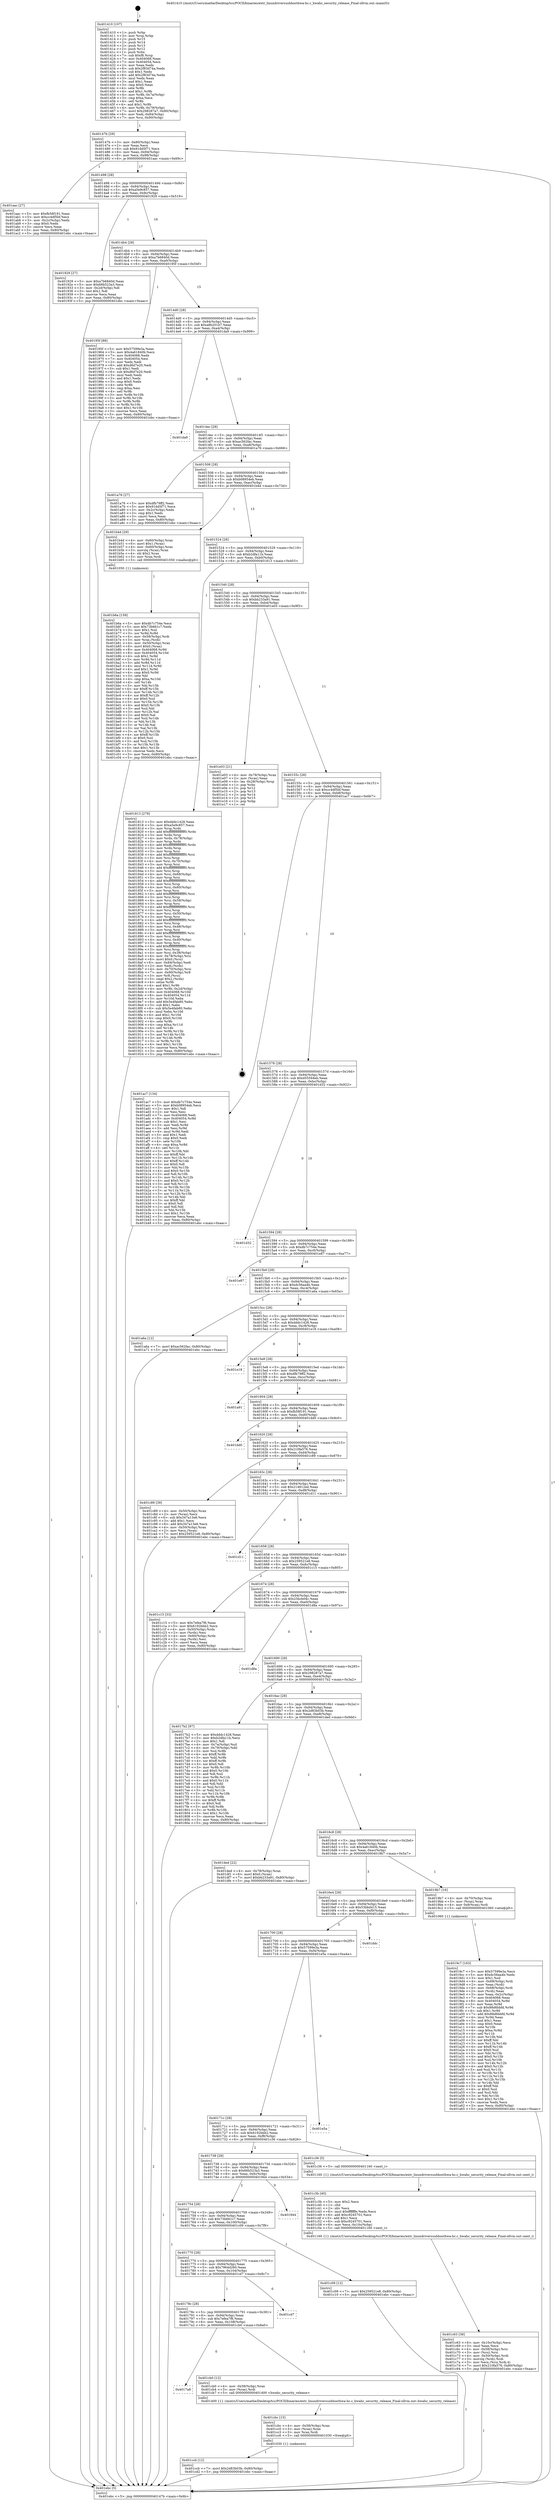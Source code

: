 digraph "0x401410" {
  label = "0x401410 (/mnt/c/Users/mathe/Desktop/tcc/POCII/binaries/extr_linuxdriversusbhosthwa-hc.c_hwahc_security_release_Final-ollvm.out::main(0))"
  labelloc = "t"
  node[shape=record]

  Entry [label="",width=0.3,height=0.3,shape=circle,fillcolor=black,style=filled]
  "0x40147b" [label="{
     0x40147b [29]\l
     | [instrs]\l
     &nbsp;&nbsp;0x40147b \<+3\>: mov -0x80(%rbp),%eax\l
     &nbsp;&nbsp;0x40147e \<+2\>: mov %eax,%ecx\l
     &nbsp;&nbsp;0x401480 \<+6\>: sub $0x91dd5f71,%ecx\l
     &nbsp;&nbsp;0x401486 \<+6\>: mov %eax,-0x94(%rbp)\l
     &nbsp;&nbsp;0x40148c \<+6\>: mov %ecx,-0x98(%rbp)\l
     &nbsp;&nbsp;0x401492 \<+6\>: je 0000000000401aac \<main+0x69c\>\l
  }"]
  "0x401aac" [label="{
     0x401aac [27]\l
     | [instrs]\l
     &nbsp;&nbsp;0x401aac \<+5\>: mov $0xfb58f191,%eax\l
     &nbsp;&nbsp;0x401ab1 \<+5\>: mov $0xcc4df5bf,%ecx\l
     &nbsp;&nbsp;0x401ab6 \<+3\>: mov -0x2c(%rbp),%edx\l
     &nbsp;&nbsp;0x401ab9 \<+3\>: cmp $0x0,%edx\l
     &nbsp;&nbsp;0x401abc \<+3\>: cmove %ecx,%eax\l
     &nbsp;&nbsp;0x401abf \<+3\>: mov %eax,-0x80(%rbp)\l
     &nbsp;&nbsp;0x401ac2 \<+5\>: jmp 0000000000401ebc \<main+0xaac\>\l
  }"]
  "0x401498" [label="{
     0x401498 [28]\l
     | [instrs]\l
     &nbsp;&nbsp;0x401498 \<+5\>: jmp 000000000040149d \<main+0x8d\>\l
     &nbsp;&nbsp;0x40149d \<+6\>: mov -0x94(%rbp),%eax\l
     &nbsp;&nbsp;0x4014a3 \<+5\>: sub $0xa5e9c857,%eax\l
     &nbsp;&nbsp;0x4014a8 \<+6\>: mov %eax,-0x9c(%rbp)\l
     &nbsp;&nbsp;0x4014ae \<+6\>: je 0000000000401929 \<main+0x519\>\l
  }"]
  Exit [label="",width=0.3,height=0.3,shape=circle,fillcolor=black,style=filled,peripheries=2]
  "0x401929" [label="{
     0x401929 [27]\l
     | [instrs]\l
     &nbsp;&nbsp;0x401929 \<+5\>: mov $0xa7b6840d,%eax\l
     &nbsp;&nbsp;0x40192e \<+5\>: mov $0x66b523a3,%ecx\l
     &nbsp;&nbsp;0x401933 \<+3\>: mov -0x2d(%rbp),%dl\l
     &nbsp;&nbsp;0x401936 \<+3\>: test $0x1,%dl\l
     &nbsp;&nbsp;0x401939 \<+3\>: cmovne %ecx,%eax\l
     &nbsp;&nbsp;0x40193c \<+3\>: mov %eax,-0x80(%rbp)\l
     &nbsp;&nbsp;0x40193f \<+5\>: jmp 0000000000401ebc \<main+0xaac\>\l
  }"]
  "0x4014b4" [label="{
     0x4014b4 [28]\l
     | [instrs]\l
     &nbsp;&nbsp;0x4014b4 \<+5\>: jmp 00000000004014b9 \<main+0xa9\>\l
     &nbsp;&nbsp;0x4014b9 \<+6\>: mov -0x94(%rbp),%eax\l
     &nbsp;&nbsp;0x4014bf \<+5\>: sub $0xa7b6840d,%eax\l
     &nbsp;&nbsp;0x4014c4 \<+6\>: mov %eax,-0xa0(%rbp)\l
     &nbsp;&nbsp;0x4014ca \<+6\>: je 000000000040195f \<main+0x54f\>\l
  }"]
  "0x401ccb" [label="{
     0x401ccb [12]\l
     | [instrs]\l
     &nbsp;&nbsp;0x401ccb \<+7\>: movl $0x2d83b03b,-0x80(%rbp)\l
     &nbsp;&nbsp;0x401cd2 \<+5\>: jmp 0000000000401ebc \<main+0xaac\>\l
  }"]
  "0x40195f" [label="{
     0x40195f [88]\l
     | [instrs]\l
     &nbsp;&nbsp;0x40195f \<+5\>: mov $0x57599e3a,%eax\l
     &nbsp;&nbsp;0x401964 \<+5\>: mov $0x4a61840b,%ecx\l
     &nbsp;&nbsp;0x401969 \<+7\>: mov 0x404068,%edx\l
     &nbsp;&nbsp;0x401970 \<+7\>: mov 0x404054,%esi\l
     &nbsp;&nbsp;0x401977 \<+2\>: mov %edx,%edi\l
     &nbsp;&nbsp;0x401979 \<+6\>: add $0xd6d7e20,%edi\l
     &nbsp;&nbsp;0x40197f \<+3\>: sub $0x1,%edi\l
     &nbsp;&nbsp;0x401982 \<+6\>: sub $0xd6d7e20,%edi\l
     &nbsp;&nbsp;0x401988 \<+3\>: imul %edi,%edx\l
     &nbsp;&nbsp;0x40198b \<+3\>: and $0x1,%edx\l
     &nbsp;&nbsp;0x40198e \<+3\>: cmp $0x0,%edx\l
     &nbsp;&nbsp;0x401991 \<+4\>: sete %r8b\l
     &nbsp;&nbsp;0x401995 \<+3\>: cmp $0xa,%esi\l
     &nbsp;&nbsp;0x401998 \<+4\>: setl %r9b\l
     &nbsp;&nbsp;0x40199c \<+3\>: mov %r8b,%r10b\l
     &nbsp;&nbsp;0x40199f \<+3\>: and %r9b,%r10b\l
     &nbsp;&nbsp;0x4019a2 \<+3\>: xor %r9b,%r8b\l
     &nbsp;&nbsp;0x4019a5 \<+3\>: or %r8b,%r10b\l
     &nbsp;&nbsp;0x4019a8 \<+4\>: test $0x1,%r10b\l
     &nbsp;&nbsp;0x4019ac \<+3\>: cmovne %ecx,%eax\l
     &nbsp;&nbsp;0x4019af \<+3\>: mov %eax,-0x80(%rbp)\l
     &nbsp;&nbsp;0x4019b2 \<+5\>: jmp 0000000000401ebc \<main+0xaac\>\l
  }"]
  "0x4014d0" [label="{
     0x4014d0 [28]\l
     | [instrs]\l
     &nbsp;&nbsp;0x4014d0 \<+5\>: jmp 00000000004014d5 \<main+0xc5\>\l
     &nbsp;&nbsp;0x4014d5 \<+6\>: mov -0x94(%rbp),%eax\l
     &nbsp;&nbsp;0x4014db \<+5\>: sub $0xa8b201b7,%eax\l
     &nbsp;&nbsp;0x4014e0 \<+6\>: mov %eax,-0xa4(%rbp)\l
     &nbsp;&nbsp;0x4014e6 \<+6\>: je 0000000000401da9 \<main+0x999\>\l
  }"]
  "0x401cbc" [label="{
     0x401cbc [15]\l
     | [instrs]\l
     &nbsp;&nbsp;0x401cbc \<+4\>: mov -0x58(%rbp),%rax\l
     &nbsp;&nbsp;0x401cc0 \<+3\>: mov (%rax),%rax\l
     &nbsp;&nbsp;0x401cc3 \<+3\>: mov %rax,%rdi\l
     &nbsp;&nbsp;0x401cc6 \<+5\>: call 0000000000401030 \<free@plt\>\l
     | [calls]\l
     &nbsp;&nbsp;0x401030 \{1\} (unknown)\l
  }"]
  "0x401da9" [label="{
     0x401da9\l
  }", style=dashed]
  "0x4014ec" [label="{
     0x4014ec [28]\l
     | [instrs]\l
     &nbsp;&nbsp;0x4014ec \<+5\>: jmp 00000000004014f1 \<main+0xe1\>\l
     &nbsp;&nbsp;0x4014f1 \<+6\>: mov -0x94(%rbp),%eax\l
     &nbsp;&nbsp;0x4014f7 \<+5\>: sub $0xac562fac,%eax\l
     &nbsp;&nbsp;0x4014fc \<+6\>: mov %eax,-0xa8(%rbp)\l
     &nbsp;&nbsp;0x401502 \<+6\>: je 0000000000401a76 \<main+0x666\>\l
  }"]
  "0x4017a8" [label="{
     0x4017a8\l
  }", style=dashed]
  "0x401a76" [label="{
     0x401a76 [27]\l
     | [instrs]\l
     &nbsp;&nbsp;0x401a76 \<+5\>: mov $0xdfb79ff2,%eax\l
     &nbsp;&nbsp;0x401a7b \<+5\>: mov $0x91dd5f71,%ecx\l
     &nbsp;&nbsp;0x401a80 \<+3\>: mov -0x2c(%rbp),%edx\l
     &nbsp;&nbsp;0x401a83 \<+3\>: cmp $0x1,%edx\l
     &nbsp;&nbsp;0x401a86 \<+3\>: cmovl %ecx,%eax\l
     &nbsp;&nbsp;0x401a89 \<+3\>: mov %eax,-0x80(%rbp)\l
     &nbsp;&nbsp;0x401a8c \<+5\>: jmp 0000000000401ebc \<main+0xaac\>\l
  }"]
  "0x401508" [label="{
     0x401508 [28]\l
     | [instrs]\l
     &nbsp;&nbsp;0x401508 \<+5\>: jmp 000000000040150d \<main+0xfd\>\l
     &nbsp;&nbsp;0x40150d \<+6\>: mov -0x94(%rbp),%eax\l
     &nbsp;&nbsp;0x401513 \<+5\>: sub $0xb08954eb,%eax\l
     &nbsp;&nbsp;0x401518 \<+6\>: mov %eax,-0xac(%rbp)\l
     &nbsp;&nbsp;0x40151e \<+6\>: je 0000000000401b4d \<main+0x73d\>\l
  }"]
  "0x401cb0" [label="{
     0x401cb0 [12]\l
     | [instrs]\l
     &nbsp;&nbsp;0x401cb0 \<+4\>: mov -0x58(%rbp),%rax\l
     &nbsp;&nbsp;0x401cb4 \<+3\>: mov (%rax),%rdi\l
     &nbsp;&nbsp;0x401cb7 \<+5\>: call 0000000000401400 \<hwahc_security_release\>\l
     | [calls]\l
     &nbsp;&nbsp;0x401400 \{1\} (/mnt/c/Users/mathe/Desktop/tcc/POCII/binaries/extr_linuxdriversusbhosthwa-hc.c_hwahc_security_release_Final-ollvm.out::hwahc_security_release)\l
  }"]
  "0x401b4d" [label="{
     0x401b4d [29]\l
     | [instrs]\l
     &nbsp;&nbsp;0x401b4d \<+4\>: mov -0x60(%rbp),%rax\l
     &nbsp;&nbsp;0x401b51 \<+6\>: movl $0x1,(%rax)\l
     &nbsp;&nbsp;0x401b57 \<+4\>: mov -0x60(%rbp),%rax\l
     &nbsp;&nbsp;0x401b5b \<+3\>: movslq (%rax),%rax\l
     &nbsp;&nbsp;0x401b5e \<+4\>: shl $0x2,%rax\l
     &nbsp;&nbsp;0x401b62 \<+3\>: mov %rax,%rdi\l
     &nbsp;&nbsp;0x401b65 \<+5\>: call 0000000000401050 \<malloc@plt\>\l
     | [calls]\l
     &nbsp;&nbsp;0x401050 \{1\} (unknown)\l
  }"]
  "0x401524" [label="{
     0x401524 [28]\l
     | [instrs]\l
     &nbsp;&nbsp;0x401524 \<+5\>: jmp 0000000000401529 \<main+0x119\>\l
     &nbsp;&nbsp;0x401529 \<+6\>: mov -0x94(%rbp),%eax\l
     &nbsp;&nbsp;0x40152f \<+5\>: sub $0xb2dfa11b,%eax\l
     &nbsp;&nbsp;0x401534 \<+6\>: mov %eax,-0xb0(%rbp)\l
     &nbsp;&nbsp;0x40153a \<+6\>: je 0000000000401813 \<main+0x403\>\l
  }"]
  "0x40178c" [label="{
     0x40178c [28]\l
     | [instrs]\l
     &nbsp;&nbsp;0x40178c \<+5\>: jmp 0000000000401791 \<main+0x381\>\l
     &nbsp;&nbsp;0x401791 \<+6\>: mov -0x94(%rbp),%eax\l
     &nbsp;&nbsp;0x401797 \<+5\>: sub $0x7efea7f6,%eax\l
     &nbsp;&nbsp;0x40179c \<+6\>: mov %eax,-0x108(%rbp)\l
     &nbsp;&nbsp;0x4017a2 \<+6\>: je 0000000000401cb0 \<main+0x8a0\>\l
  }"]
  "0x401813" [label="{
     0x401813 [278]\l
     | [instrs]\l
     &nbsp;&nbsp;0x401813 \<+5\>: mov $0xdddc1428,%eax\l
     &nbsp;&nbsp;0x401818 \<+5\>: mov $0xa5e9c857,%ecx\l
     &nbsp;&nbsp;0x40181d \<+3\>: mov %rsp,%rdx\l
     &nbsp;&nbsp;0x401820 \<+4\>: add $0xfffffffffffffff0,%rdx\l
     &nbsp;&nbsp;0x401824 \<+3\>: mov %rdx,%rsp\l
     &nbsp;&nbsp;0x401827 \<+4\>: mov %rdx,-0x78(%rbp)\l
     &nbsp;&nbsp;0x40182b \<+3\>: mov %rsp,%rdx\l
     &nbsp;&nbsp;0x40182e \<+4\>: add $0xfffffffffffffff0,%rdx\l
     &nbsp;&nbsp;0x401832 \<+3\>: mov %rdx,%rsp\l
     &nbsp;&nbsp;0x401835 \<+3\>: mov %rsp,%rsi\l
     &nbsp;&nbsp;0x401838 \<+4\>: add $0xfffffffffffffff0,%rsi\l
     &nbsp;&nbsp;0x40183c \<+3\>: mov %rsi,%rsp\l
     &nbsp;&nbsp;0x40183f \<+4\>: mov %rsi,-0x70(%rbp)\l
     &nbsp;&nbsp;0x401843 \<+3\>: mov %rsp,%rsi\l
     &nbsp;&nbsp;0x401846 \<+4\>: add $0xfffffffffffffff0,%rsi\l
     &nbsp;&nbsp;0x40184a \<+3\>: mov %rsi,%rsp\l
     &nbsp;&nbsp;0x40184d \<+4\>: mov %rsi,-0x68(%rbp)\l
     &nbsp;&nbsp;0x401851 \<+3\>: mov %rsp,%rsi\l
     &nbsp;&nbsp;0x401854 \<+4\>: add $0xfffffffffffffff0,%rsi\l
     &nbsp;&nbsp;0x401858 \<+3\>: mov %rsi,%rsp\l
     &nbsp;&nbsp;0x40185b \<+4\>: mov %rsi,-0x60(%rbp)\l
     &nbsp;&nbsp;0x40185f \<+3\>: mov %rsp,%rsi\l
     &nbsp;&nbsp;0x401862 \<+4\>: add $0xfffffffffffffff0,%rsi\l
     &nbsp;&nbsp;0x401866 \<+3\>: mov %rsi,%rsp\l
     &nbsp;&nbsp;0x401869 \<+4\>: mov %rsi,-0x58(%rbp)\l
     &nbsp;&nbsp;0x40186d \<+3\>: mov %rsp,%rsi\l
     &nbsp;&nbsp;0x401870 \<+4\>: add $0xfffffffffffffff0,%rsi\l
     &nbsp;&nbsp;0x401874 \<+3\>: mov %rsi,%rsp\l
     &nbsp;&nbsp;0x401877 \<+4\>: mov %rsi,-0x50(%rbp)\l
     &nbsp;&nbsp;0x40187b \<+3\>: mov %rsp,%rsi\l
     &nbsp;&nbsp;0x40187e \<+4\>: add $0xfffffffffffffff0,%rsi\l
     &nbsp;&nbsp;0x401882 \<+3\>: mov %rsi,%rsp\l
     &nbsp;&nbsp;0x401885 \<+4\>: mov %rsi,-0x48(%rbp)\l
     &nbsp;&nbsp;0x401889 \<+3\>: mov %rsp,%rsi\l
     &nbsp;&nbsp;0x40188c \<+4\>: add $0xfffffffffffffff0,%rsi\l
     &nbsp;&nbsp;0x401890 \<+3\>: mov %rsi,%rsp\l
     &nbsp;&nbsp;0x401893 \<+4\>: mov %rsi,-0x40(%rbp)\l
     &nbsp;&nbsp;0x401897 \<+3\>: mov %rsp,%rsi\l
     &nbsp;&nbsp;0x40189a \<+4\>: add $0xfffffffffffffff0,%rsi\l
     &nbsp;&nbsp;0x40189e \<+3\>: mov %rsi,%rsp\l
     &nbsp;&nbsp;0x4018a1 \<+4\>: mov %rsi,-0x38(%rbp)\l
     &nbsp;&nbsp;0x4018a5 \<+4\>: mov -0x78(%rbp),%rsi\l
     &nbsp;&nbsp;0x4018a9 \<+6\>: movl $0x0,(%rsi)\l
     &nbsp;&nbsp;0x4018af \<+6\>: mov -0x84(%rbp),%edi\l
     &nbsp;&nbsp;0x4018b5 \<+2\>: mov %edi,(%rdx)\l
     &nbsp;&nbsp;0x4018b7 \<+4\>: mov -0x70(%rbp),%rsi\l
     &nbsp;&nbsp;0x4018bb \<+7\>: mov -0x90(%rbp),%r8\l
     &nbsp;&nbsp;0x4018c2 \<+3\>: mov %r8,(%rsi)\l
     &nbsp;&nbsp;0x4018c5 \<+3\>: cmpl $0x2,(%rdx)\l
     &nbsp;&nbsp;0x4018c8 \<+4\>: setne %r9b\l
     &nbsp;&nbsp;0x4018cc \<+4\>: and $0x1,%r9b\l
     &nbsp;&nbsp;0x4018d0 \<+4\>: mov %r9b,-0x2d(%rbp)\l
     &nbsp;&nbsp;0x4018d4 \<+8\>: mov 0x404068,%r10d\l
     &nbsp;&nbsp;0x4018dc \<+8\>: mov 0x404054,%r11d\l
     &nbsp;&nbsp;0x4018e4 \<+3\>: mov %r10d,%ebx\l
     &nbsp;&nbsp;0x4018e7 \<+6\>: add $0x5e4fab80,%ebx\l
     &nbsp;&nbsp;0x4018ed \<+3\>: sub $0x1,%ebx\l
     &nbsp;&nbsp;0x4018f0 \<+6\>: sub $0x5e4fab80,%ebx\l
     &nbsp;&nbsp;0x4018f6 \<+4\>: imul %ebx,%r10d\l
     &nbsp;&nbsp;0x4018fa \<+4\>: and $0x1,%r10d\l
     &nbsp;&nbsp;0x4018fe \<+4\>: cmp $0x0,%r10d\l
     &nbsp;&nbsp;0x401902 \<+4\>: sete %r9b\l
     &nbsp;&nbsp;0x401906 \<+4\>: cmp $0xa,%r11d\l
     &nbsp;&nbsp;0x40190a \<+4\>: setl %r14b\l
     &nbsp;&nbsp;0x40190e \<+3\>: mov %r9b,%r15b\l
     &nbsp;&nbsp;0x401911 \<+3\>: and %r14b,%r15b\l
     &nbsp;&nbsp;0x401914 \<+3\>: xor %r14b,%r9b\l
     &nbsp;&nbsp;0x401917 \<+3\>: or %r9b,%r15b\l
     &nbsp;&nbsp;0x40191a \<+4\>: test $0x1,%r15b\l
     &nbsp;&nbsp;0x40191e \<+3\>: cmovne %ecx,%eax\l
     &nbsp;&nbsp;0x401921 \<+3\>: mov %eax,-0x80(%rbp)\l
     &nbsp;&nbsp;0x401924 \<+5\>: jmp 0000000000401ebc \<main+0xaac\>\l
  }"]
  "0x401540" [label="{
     0x401540 [28]\l
     | [instrs]\l
     &nbsp;&nbsp;0x401540 \<+5\>: jmp 0000000000401545 \<main+0x135\>\l
     &nbsp;&nbsp;0x401545 \<+6\>: mov -0x94(%rbp),%eax\l
     &nbsp;&nbsp;0x40154b \<+5\>: sub $0xbb233a91,%eax\l
     &nbsp;&nbsp;0x401550 \<+6\>: mov %eax,-0xb4(%rbp)\l
     &nbsp;&nbsp;0x401556 \<+6\>: je 0000000000401e03 \<main+0x9f3\>\l
  }"]
  "0x401cd7" [label="{
     0x401cd7\l
  }", style=dashed]
  "0x401e03" [label="{
     0x401e03 [21]\l
     | [instrs]\l
     &nbsp;&nbsp;0x401e03 \<+4\>: mov -0x78(%rbp),%rax\l
     &nbsp;&nbsp;0x401e07 \<+2\>: mov (%rax),%eax\l
     &nbsp;&nbsp;0x401e09 \<+4\>: lea -0x28(%rbp),%rsp\l
     &nbsp;&nbsp;0x401e0d \<+1\>: pop %rbx\l
     &nbsp;&nbsp;0x401e0e \<+2\>: pop %r12\l
     &nbsp;&nbsp;0x401e10 \<+2\>: pop %r13\l
     &nbsp;&nbsp;0x401e12 \<+2\>: pop %r14\l
     &nbsp;&nbsp;0x401e14 \<+2\>: pop %r15\l
     &nbsp;&nbsp;0x401e16 \<+1\>: pop %rbp\l
     &nbsp;&nbsp;0x401e17 \<+1\>: ret\l
  }"]
  "0x40155c" [label="{
     0x40155c [28]\l
     | [instrs]\l
     &nbsp;&nbsp;0x40155c \<+5\>: jmp 0000000000401561 \<main+0x151\>\l
     &nbsp;&nbsp;0x401561 \<+6\>: mov -0x94(%rbp),%eax\l
     &nbsp;&nbsp;0x401567 \<+5\>: sub $0xcc4df5bf,%eax\l
     &nbsp;&nbsp;0x40156c \<+6\>: mov %eax,-0xb8(%rbp)\l
     &nbsp;&nbsp;0x401572 \<+6\>: je 0000000000401ac7 \<main+0x6b7\>\l
  }"]
  "0x401c63" [label="{
     0x401c63 [38]\l
     | [instrs]\l
     &nbsp;&nbsp;0x401c63 \<+6\>: mov -0x10c(%rbp),%ecx\l
     &nbsp;&nbsp;0x401c69 \<+3\>: imul %eax,%ecx\l
     &nbsp;&nbsp;0x401c6c \<+4\>: mov -0x58(%rbp),%rsi\l
     &nbsp;&nbsp;0x401c70 \<+3\>: mov (%rsi),%rsi\l
     &nbsp;&nbsp;0x401c73 \<+4\>: mov -0x50(%rbp),%rdi\l
     &nbsp;&nbsp;0x401c77 \<+3\>: movslq (%rdi),%rdi\l
     &nbsp;&nbsp;0x401c7a \<+3\>: mov %ecx,(%rsi,%rdi,4)\l
     &nbsp;&nbsp;0x401c7d \<+7\>: movl $0x210fa576,-0x80(%rbp)\l
     &nbsp;&nbsp;0x401c84 \<+5\>: jmp 0000000000401ebc \<main+0xaac\>\l
  }"]
  "0x401ac7" [label="{
     0x401ac7 [134]\l
     | [instrs]\l
     &nbsp;&nbsp;0x401ac7 \<+5\>: mov $0xdb7c754e,%eax\l
     &nbsp;&nbsp;0x401acc \<+5\>: mov $0xb08954eb,%ecx\l
     &nbsp;&nbsp;0x401ad1 \<+2\>: mov $0x1,%dl\l
     &nbsp;&nbsp;0x401ad3 \<+2\>: xor %esi,%esi\l
     &nbsp;&nbsp;0x401ad5 \<+7\>: mov 0x404068,%edi\l
     &nbsp;&nbsp;0x401adc \<+8\>: mov 0x404054,%r8d\l
     &nbsp;&nbsp;0x401ae4 \<+3\>: sub $0x1,%esi\l
     &nbsp;&nbsp;0x401ae7 \<+3\>: mov %edi,%r9d\l
     &nbsp;&nbsp;0x401aea \<+3\>: add %esi,%r9d\l
     &nbsp;&nbsp;0x401aed \<+4\>: imul %r9d,%edi\l
     &nbsp;&nbsp;0x401af1 \<+3\>: and $0x1,%edi\l
     &nbsp;&nbsp;0x401af4 \<+3\>: cmp $0x0,%edi\l
     &nbsp;&nbsp;0x401af7 \<+4\>: sete %r10b\l
     &nbsp;&nbsp;0x401afb \<+4\>: cmp $0xa,%r8d\l
     &nbsp;&nbsp;0x401aff \<+4\>: setl %r11b\l
     &nbsp;&nbsp;0x401b03 \<+3\>: mov %r10b,%bl\l
     &nbsp;&nbsp;0x401b06 \<+3\>: xor $0xff,%bl\l
     &nbsp;&nbsp;0x401b09 \<+3\>: mov %r11b,%r14b\l
     &nbsp;&nbsp;0x401b0c \<+4\>: xor $0xff,%r14b\l
     &nbsp;&nbsp;0x401b10 \<+3\>: xor $0x0,%dl\l
     &nbsp;&nbsp;0x401b13 \<+3\>: mov %bl,%r15b\l
     &nbsp;&nbsp;0x401b16 \<+4\>: and $0x0,%r15b\l
     &nbsp;&nbsp;0x401b1a \<+3\>: and %dl,%r10b\l
     &nbsp;&nbsp;0x401b1d \<+3\>: mov %r14b,%r12b\l
     &nbsp;&nbsp;0x401b20 \<+4\>: and $0x0,%r12b\l
     &nbsp;&nbsp;0x401b24 \<+3\>: and %dl,%r11b\l
     &nbsp;&nbsp;0x401b27 \<+3\>: or %r10b,%r15b\l
     &nbsp;&nbsp;0x401b2a \<+3\>: or %r11b,%r12b\l
     &nbsp;&nbsp;0x401b2d \<+3\>: xor %r12b,%r15b\l
     &nbsp;&nbsp;0x401b30 \<+3\>: or %r14b,%bl\l
     &nbsp;&nbsp;0x401b33 \<+3\>: xor $0xff,%bl\l
     &nbsp;&nbsp;0x401b36 \<+3\>: or $0x0,%dl\l
     &nbsp;&nbsp;0x401b39 \<+2\>: and %dl,%bl\l
     &nbsp;&nbsp;0x401b3b \<+3\>: or %bl,%r15b\l
     &nbsp;&nbsp;0x401b3e \<+4\>: test $0x1,%r15b\l
     &nbsp;&nbsp;0x401b42 \<+3\>: cmovne %ecx,%eax\l
     &nbsp;&nbsp;0x401b45 \<+3\>: mov %eax,-0x80(%rbp)\l
     &nbsp;&nbsp;0x401b48 \<+5\>: jmp 0000000000401ebc \<main+0xaac\>\l
  }"]
  "0x401578" [label="{
     0x401578 [28]\l
     | [instrs]\l
     &nbsp;&nbsp;0x401578 \<+5\>: jmp 000000000040157d \<main+0x16d\>\l
     &nbsp;&nbsp;0x40157d \<+6\>: mov -0x94(%rbp),%eax\l
     &nbsp;&nbsp;0x401583 \<+5\>: sub $0xd55594eb,%eax\l
     &nbsp;&nbsp;0x401588 \<+6\>: mov %eax,-0xbc(%rbp)\l
     &nbsp;&nbsp;0x40158e \<+6\>: je 0000000000401d32 \<main+0x922\>\l
  }"]
  "0x401c3b" [label="{
     0x401c3b [40]\l
     | [instrs]\l
     &nbsp;&nbsp;0x401c3b \<+5\>: mov $0x2,%ecx\l
     &nbsp;&nbsp;0x401c40 \<+1\>: cltd\l
     &nbsp;&nbsp;0x401c41 \<+2\>: idiv %ecx\l
     &nbsp;&nbsp;0x401c43 \<+6\>: imul $0xfffffffe,%edx,%ecx\l
     &nbsp;&nbsp;0x401c49 \<+6\>: add $0xc9245701,%ecx\l
     &nbsp;&nbsp;0x401c4f \<+3\>: add $0x1,%ecx\l
     &nbsp;&nbsp;0x401c52 \<+6\>: sub $0xc9245701,%ecx\l
     &nbsp;&nbsp;0x401c58 \<+6\>: mov %ecx,-0x10c(%rbp)\l
     &nbsp;&nbsp;0x401c5e \<+5\>: call 0000000000401160 \<next_i\>\l
     | [calls]\l
     &nbsp;&nbsp;0x401160 \{1\} (/mnt/c/Users/mathe/Desktop/tcc/POCII/binaries/extr_linuxdriversusbhosthwa-hc.c_hwahc_security_release_Final-ollvm.out::next_i)\l
  }"]
  "0x401d32" [label="{
     0x401d32\l
  }", style=dashed]
  "0x401594" [label="{
     0x401594 [28]\l
     | [instrs]\l
     &nbsp;&nbsp;0x401594 \<+5\>: jmp 0000000000401599 \<main+0x189\>\l
     &nbsp;&nbsp;0x401599 \<+6\>: mov -0x94(%rbp),%eax\l
     &nbsp;&nbsp;0x40159f \<+5\>: sub $0xdb7c754e,%eax\l
     &nbsp;&nbsp;0x4015a4 \<+6\>: mov %eax,-0xc0(%rbp)\l
     &nbsp;&nbsp;0x4015aa \<+6\>: je 0000000000401e87 \<main+0xa77\>\l
  }"]
  "0x401770" [label="{
     0x401770 [28]\l
     | [instrs]\l
     &nbsp;&nbsp;0x401770 \<+5\>: jmp 0000000000401775 \<main+0x365\>\l
     &nbsp;&nbsp;0x401775 \<+6\>: mov -0x94(%rbp),%eax\l
     &nbsp;&nbsp;0x40177b \<+5\>: sub $0x7964d260,%eax\l
     &nbsp;&nbsp;0x401780 \<+6\>: mov %eax,-0x104(%rbp)\l
     &nbsp;&nbsp;0x401786 \<+6\>: je 0000000000401cd7 \<main+0x8c7\>\l
  }"]
  "0x401e87" [label="{
     0x401e87\l
  }", style=dashed]
  "0x4015b0" [label="{
     0x4015b0 [28]\l
     | [instrs]\l
     &nbsp;&nbsp;0x4015b0 \<+5\>: jmp 00000000004015b5 \<main+0x1a5\>\l
     &nbsp;&nbsp;0x4015b5 \<+6\>: mov -0x94(%rbp),%eax\l
     &nbsp;&nbsp;0x4015bb \<+5\>: sub $0xdc56aa4b,%eax\l
     &nbsp;&nbsp;0x4015c0 \<+6\>: mov %eax,-0xc4(%rbp)\l
     &nbsp;&nbsp;0x4015c6 \<+6\>: je 0000000000401a6a \<main+0x65a\>\l
  }"]
  "0x401c09" [label="{
     0x401c09 [12]\l
     | [instrs]\l
     &nbsp;&nbsp;0x401c09 \<+7\>: movl $0x259521e8,-0x80(%rbp)\l
     &nbsp;&nbsp;0x401c10 \<+5\>: jmp 0000000000401ebc \<main+0xaac\>\l
  }"]
  "0x401a6a" [label="{
     0x401a6a [12]\l
     | [instrs]\l
     &nbsp;&nbsp;0x401a6a \<+7\>: movl $0xac562fac,-0x80(%rbp)\l
     &nbsp;&nbsp;0x401a71 \<+5\>: jmp 0000000000401ebc \<main+0xaac\>\l
  }"]
  "0x4015cc" [label="{
     0x4015cc [28]\l
     | [instrs]\l
     &nbsp;&nbsp;0x4015cc \<+5\>: jmp 00000000004015d1 \<main+0x1c1\>\l
     &nbsp;&nbsp;0x4015d1 \<+6\>: mov -0x94(%rbp),%eax\l
     &nbsp;&nbsp;0x4015d7 \<+5\>: sub $0xdddc1428,%eax\l
     &nbsp;&nbsp;0x4015dc \<+6\>: mov %eax,-0xc8(%rbp)\l
     &nbsp;&nbsp;0x4015e2 \<+6\>: je 0000000000401e18 \<main+0xa08\>\l
  }"]
  "0x401754" [label="{
     0x401754 [28]\l
     | [instrs]\l
     &nbsp;&nbsp;0x401754 \<+5\>: jmp 0000000000401759 \<main+0x349\>\l
     &nbsp;&nbsp;0x401759 \<+6\>: mov -0x94(%rbp),%eax\l
     &nbsp;&nbsp;0x40175f \<+5\>: sub $0x73b661c7,%eax\l
     &nbsp;&nbsp;0x401764 \<+6\>: mov %eax,-0x100(%rbp)\l
     &nbsp;&nbsp;0x40176a \<+6\>: je 0000000000401c09 \<main+0x7f9\>\l
  }"]
  "0x401e18" [label="{
     0x401e18\l
  }", style=dashed]
  "0x4015e8" [label="{
     0x4015e8 [28]\l
     | [instrs]\l
     &nbsp;&nbsp;0x4015e8 \<+5\>: jmp 00000000004015ed \<main+0x1dd\>\l
     &nbsp;&nbsp;0x4015ed \<+6\>: mov -0x94(%rbp),%eax\l
     &nbsp;&nbsp;0x4015f3 \<+5\>: sub $0xdfb79ff2,%eax\l
     &nbsp;&nbsp;0x4015f8 \<+6\>: mov %eax,-0xcc(%rbp)\l
     &nbsp;&nbsp;0x4015fe \<+6\>: je 0000000000401a91 \<main+0x681\>\l
  }"]
  "0x401944" [label="{
     0x401944\l
  }", style=dashed]
  "0x401a91" [label="{
     0x401a91\l
  }", style=dashed]
  "0x401604" [label="{
     0x401604 [28]\l
     | [instrs]\l
     &nbsp;&nbsp;0x401604 \<+5\>: jmp 0000000000401609 \<main+0x1f9\>\l
     &nbsp;&nbsp;0x401609 \<+6\>: mov -0x94(%rbp),%eax\l
     &nbsp;&nbsp;0x40160f \<+5\>: sub $0xfb58f191,%eax\l
     &nbsp;&nbsp;0x401614 \<+6\>: mov %eax,-0xd0(%rbp)\l
     &nbsp;&nbsp;0x40161a \<+6\>: je 0000000000401dd0 \<main+0x9c0\>\l
  }"]
  "0x401738" [label="{
     0x401738 [28]\l
     | [instrs]\l
     &nbsp;&nbsp;0x401738 \<+5\>: jmp 000000000040173d \<main+0x32d\>\l
     &nbsp;&nbsp;0x40173d \<+6\>: mov -0x94(%rbp),%eax\l
     &nbsp;&nbsp;0x401743 \<+5\>: sub $0x66b523a3,%eax\l
     &nbsp;&nbsp;0x401748 \<+6\>: mov %eax,-0xfc(%rbp)\l
     &nbsp;&nbsp;0x40174e \<+6\>: je 0000000000401944 \<main+0x534\>\l
  }"]
  "0x401dd0" [label="{
     0x401dd0\l
  }", style=dashed]
  "0x401620" [label="{
     0x401620 [28]\l
     | [instrs]\l
     &nbsp;&nbsp;0x401620 \<+5\>: jmp 0000000000401625 \<main+0x215\>\l
     &nbsp;&nbsp;0x401625 \<+6\>: mov -0x94(%rbp),%eax\l
     &nbsp;&nbsp;0x40162b \<+5\>: sub $0x210fa576,%eax\l
     &nbsp;&nbsp;0x401630 \<+6\>: mov %eax,-0xd4(%rbp)\l
     &nbsp;&nbsp;0x401636 \<+6\>: je 0000000000401c89 \<main+0x879\>\l
  }"]
  "0x401c36" [label="{
     0x401c36 [5]\l
     | [instrs]\l
     &nbsp;&nbsp;0x401c36 \<+5\>: call 0000000000401160 \<next_i\>\l
     | [calls]\l
     &nbsp;&nbsp;0x401160 \{1\} (/mnt/c/Users/mathe/Desktop/tcc/POCII/binaries/extr_linuxdriversusbhosthwa-hc.c_hwahc_security_release_Final-ollvm.out::next_i)\l
  }"]
  "0x401c89" [label="{
     0x401c89 [39]\l
     | [instrs]\l
     &nbsp;&nbsp;0x401c89 \<+4\>: mov -0x50(%rbp),%rax\l
     &nbsp;&nbsp;0x401c8d \<+2\>: mov (%rax),%ecx\l
     &nbsp;&nbsp;0x401c8f \<+6\>: sub $0x347a13e6,%ecx\l
     &nbsp;&nbsp;0x401c95 \<+3\>: add $0x1,%ecx\l
     &nbsp;&nbsp;0x401c98 \<+6\>: add $0x347a13e6,%ecx\l
     &nbsp;&nbsp;0x401c9e \<+4\>: mov -0x50(%rbp),%rax\l
     &nbsp;&nbsp;0x401ca2 \<+2\>: mov %ecx,(%rax)\l
     &nbsp;&nbsp;0x401ca4 \<+7\>: movl $0x259521e8,-0x80(%rbp)\l
     &nbsp;&nbsp;0x401cab \<+5\>: jmp 0000000000401ebc \<main+0xaac\>\l
  }"]
  "0x40163c" [label="{
     0x40163c [28]\l
     | [instrs]\l
     &nbsp;&nbsp;0x40163c \<+5\>: jmp 0000000000401641 \<main+0x231\>\l
     &nbsp;&nbsp;0x401641 \<+6\>: mov -0x94(%rbp),%eax\l
     &nbsp;&nbsp;0x401647 \<+5\>: sub $0x214812ed,%eax\l
     &nbsp;&nbsp;0x40164c \<+6\>: mov %eax,-0xd8(%rbp)\l
     &nbsp;&nbsp;0x401652 \<+6\>: je 0000000000401d11 \<main+0x901\>\l
  }"]
  "0x40171c" [label="{
     0x40171c [28]\l
     | [instrs]\l
     &nbsp;&nbsp;0x40171c \<+5\>: jmp 0000000000401721 \<main+0x311\>\l
     &nbsp;&nbsp;0x401721 \<+6\>: mov -0x94(%rbp),%eax\l
     &nbsp;&nbsp;0x401727 \<+5\>: sub $0x6192bbb2,%eax\l
     &nbsp;&nbsp;0x40172c \<+6\>: mov %eax,-0xf8(%rbp)\l
     &nbsp;&nbsp;0x401732 \<+6\>: je 0000000000401c36 \<main+0x826\>\l
  }"]
  "0x401d11" [label="{
     0x401d11\l
  }", style=dashed]
  "0x401658" [label="{
     0x401658 [28]\l
     | [instrs]\l
     &nbsp;&nbsp;0x401658 \<+5\>: jmp 000000000040165d \<main+0x24d\>\l
     &nbsp;&nbsp;0x40165d \<+6\>: mov -0x94(%rbp),%eax\l
     &nbsp;&nbsp;0x401663 \<+5\>: sub $0x259521e8,%eax\l
     &nbsp;&nbsp;0x401668 \<+6\>: mov %eax,-0xdc(%rbp)\l
     &nbsp;&nbsp;0x40166e \<+6\>: je 0000000000401c15 \<main+0x805\>\l
  }"]
  "0x401e5a" [label="{
     0x401e5a\l
  }", style=dashed]
  "0x401c15" [label="{
     0x401c15 [33]\l
     | [instrs]\l
     &nbsp;&nbsp;0x401c15 \<+5\>: mov $0x7efea7f6,%eax\l
     &nbsp;&nbsp;0x401c1a \<+5\>: mov $0x6192bbb2,%ecx\l
     &nbsp;&nbsp;0x401c1f \<+4\>: mov -0x50(%rbp),%rdx\l
     &nbsp;&nbsp;0x401c23 \<+2\>: mov (%rdx),%esi\l
     &nbsp;&nbsp;0x401c25 \<+4\>: mov -0x60(%rbp),%rdx\l
     &nbsp;&nbsp;0x401c29 \<+2\>: cmp (%rdx),%esi\l
     &nbsp;&nbsp;0x401c2b \<+3\>: cmovl %ecx,%eax\l
     &nbsp;&nbsp;0x401c2e \<+3\>: mov %eax,-0x80(%rbp)\l
     &nbsp;&nbsp;0x401c31 \<+5\>: jmp 0000000000401ebc \<main+0xaac\>\l
  }"]
  "0x401674" [label="{
     0x401674 [28]\l
     | [instrs]\l
     &nbsp;&nbsp;0x401674 \<+5\>: jmp 0000000000401679 \<main+0x269\>\l
     &nbsp;&nbsp;0x401679 \<+6\>: mov -0x94(%rbp),%eax\l
     &nbsp;&nbsp;0x40167f \<+5\>: sub $0x25bcb04c,%eax\l
     &nbsp;&nbsp;0x401684 \<+6\>: mov %eax,-0xe0(%rbp)\l
     &nbsp;&nbsp;0x40168a \<+6\>: je 0000000000401d8a \<main+0x97a\>\l
  }"]
  "0x401700" [label="{
     0x401700 [28]\l
     | [instrs]\l
     &nbsp;&nbsp;0x401700 \<+5\>: jmp 0000000000401705 \<main+0x2f5\>\l
     &nbsp;&nbsp;0x401705 \<+6\>: mov -0x94(%rbp),%eax\l
     &nbsp;&nbsp;0x40170b \<+5\>: sub $0x57599e3a,%eax\l
     &nbsp;&nbsp;0x401710 \<+6\>: mov %eax,-0xf4(%rbp)\l
     &nbsp;&nbsp;0x401716 \<+6\>: je 0000000000401e5a \<main+0xa4a\>\l
  }"]
  "0x401d8a" [label="{
     0x401d8a\l
  }", style=dashed]
  "0x401690" [label="{
     0x401690 [28]\l
     | [instrs]\l
     &nbsp;&nbsp;0x401690 \<+5\>: jmp 0000000000401695 \<main+0x285\>\l
     &nbsp;&nbsp;0x401695 \<+6\>: mov -0x94(%rbp),%eax\l
     &nbsp;&nbsp;0x40169b \<+5\>: sub $0x298287a7,%eax\l
     &nbsp;&nbsp;0x4016a0 \<+6\>: mov %eax,-0xe4(%rbp)\l
     &nbsp;&nbsp;0x4016a6 \<+6\>: je 00000000004017b2 \<main+0x3a2\>\l
  }"]
  "0x401ddc" [label="{
     0x401ddc\l
  }", style=dashed]
  "0x4017b2" [label="{
     0x4017b2 [97]\l
     | [instrs]\l
     &nbsp;&nbsp;0x4017b2 \<+5\>: mov $0xdddc1428,%eax\l
     &nbsp;&nbsp;0x4017b7 \<+5\>: mov $0xb2dfa11b,%ecx\l
     &nbsp;&nbsp;0x4017bc \<+2\>: mov $0x1,%dl\l
     &nbsp;&nbsp;0x4017be \<+4\>: mov -0x7a(%rbp),%sil\l
     &nbsp;&nbsp;0x4017c2 \<+4\>: mov -0x79(%rbp),%dil\l
     &nbsp;&nbsp;0x4017c6 \<+3\>: mov %sil,%r8b\l
     &nbsp;&nbsp;0x4017c9 \<+4\>: xor $0xff,%r8b\l
     &nbsp;&nbsp;0x4017cd \<+3\>: mov %dil,%r9b\l
     &nbsp;&nbsp;0x4017d0 \<+4\>: xor $0xff,%r9b\l
     &nbsp;&nbsp;0x4017d4 \<+3\>: xor $0x0,%dl\l
     &nbsp;&nbsp;0x4017d7 \<+3\>: mov %r8b,%r10b\l
     &nbsp;&nbsp;0x4017da \<+4\>: and $0x0,%r10b\l
     &nbsp;&nbsp;0x4017de \<+3\>: and %dl,%sil\l
     &nbsp;&nbsp;0x4017e1 \<+3\>: mov %r9b,%r11b\l
     &nbsp;&nbsp;0x4017e4 \<+4\>: and $0x0,%r11b\l
     &nbsp;&nbsp;0x4017e8 \<+3\>: and %dl,%dil\l
     &nbsp;&nbsp;0x4017eb \<+3\>: or %sil,%r10b\l
     &nbsp;&nbsp;0x4017ee \<+3\>: or %dil,%r11b\l
     &nbsp;&nbsp;0x4017f1 \<+3\>: xor %r11b,%r10b\l
     &nbsp;&nbsp;0x4017f4 \<+3\>: or %r9b,%r8b\l
     &nbsp;&nbsp;0x4017f7 \<+4\>: xor $0xff,%r8b\l
     &nbsp;&nbsp;0x4017fb \<+3\>: or $0x0,%dl\l
     &nbsp;&nbsp;0x4017fe \<+3\>: and %dl,%r8b\l
     &nbsp;&nbsp;0x401801 \<+3\>: or %r8b,%r10b\l
     &nbsp;&nbsp;0x401804 \<+4\>: test $0x1,%r10b\l
     &nbsp;&nbsp;0x401808 \<+3\>: cmovne %ecx,%eax\l
     &nbsp;&nbsp;0x40180b \<+3\>: mov %eax,-0x80(%rbp)\l
     &nbsp;&nbsp;0x40180e \<+5\>: jmp 0000000000401ebc \<main+0xaac\>\l
  }"]
  "0x4016ac" [label="{
     0x4016ac [28]\l
     | [instrs]\l
     &nbsp;&nbsp;0x4016ac \<+5\>: jmp 00000000004016b1 \<main+0x2a1\>\l
     &nbsp;&nbsp;0x4016b1 \<+6\>: mov -0x94(%rbp),%eax\l
     &nbsp;&nbsp;0x4016b7 \<+5\>: sub $0x2d83b03b,%eax\l
     &nbsp;&nbsp;0x4016bc \<+6\>: mov %eax,-0xe8(%rbp)\l
     &nbsp;&nbsp;0x4016c2 \<+6\>: je 0000000000401ded \<main+0x9dd\>\l
  }"]
  "0x401ebc" [label="{
     0x401ebc [5]\l
     | [instrs]\l
     &nbsp;&nbsp;0x401ebc \<+5\>: jmp 000000000040147b \<main+0x6b\>\l
  }"]
  "0x401410" [label="{
     0x401410 [107]\l
     | [instrs]\l
     &nbsp;&nbsp;0x401410 \<+1\>: push %rbp\l
     &nbsp;&nbsp;0x401411 \<+3\>: mov %rsp,%rbp\l
     &nbsp;&nbsp;0x401414 \<+2\>: push %r15\l
     &nbsp;&nbsp;0x401416 \<+2\>: push %r14\l
     &nbsp;&nbsp;0x401418 \<+2\>: push %r13\l
     &nbsp;&nbsp;0x40141a \<+2\>: push %r12\l
     &nbsp;&nbsp;0x40141c \<+1\>: push %rbx\l
     &nbsp;&nbsp;0x40141d \<+7\>: sub $0xf8,%rsp\l
     &nbsp;&nbsp;0x401424 \<+7\>: mov 0x404068,%eax\l
     &nbsp;&nbsp;0x40142b \<+7\>: mov 0x404054,%ecx\l
     &nbsp;&nbsp;0x401432 \<+2\>: mov %eax,%edx\l
     &nbsp;&nbsp;0x401434 \<+6\>: sub $0x2f83d74a,%edx\l
     &nbsp;&nbsp;0x40143a \<+3\>: sub $0x1,%edx\l
     &nbsp;&nbsp;0x40143d \<+6\>: add $0x2f83d74a,%edx\l
     &nbsp;&nbsp;0x401443 \<+3\>: imul %edx,%eax\l
     &nbsp;&nbsp;0x401446 \<+3\>: and $0x1,%eax\l
     &nbsp;&nbsp;0x401449 \<+3\>: cmp $0x0,%eax\l
     &nbsp;&nbsp;0x40144c \<+4\>: sete %r8b\l
     &nbsp;&nbsp;0x401450 \<+4\>: and $0x1,%r8b\l
     &nbsp;&nbsp;0x401454 \<+4\>: mov %r8b,-0x7a(%rbp)\l
     &nbsp;&nbsp;0x401458 \<+3\>: cmp $0xa,%ecx\l
     &nbsp;&nbsp;0x40145b \<+4\>: setl %r8b\l
     &nbsp;&nbsp;0x40145f \<+4\>: and $0x1,%r8b\l
     &nbsp;&nbsp;0x401463 \<+4\>: mov %r8b,-0x79(%rbp)\l
     &nbsp;&nbsp;0x401467 \<+7\>: movl $0x298287a7,-0x80(%rbp)\l
     &nbsp;&nbsp;0x40146e \<+6\>: mov %edi,-0x84(%rbp)\l
     &nbsp;&nbsp;0x401474 \<+7\>: mov %rsi,-0x90(%rbp)\l
  }"]
  "0x401b6a" [label="{
     0x401b6a [159]\l
     | [instrs]\l
     &nbsp;&nbsp;0x401b6a \<+5\>: mov $0xdb7c754e,%ecx\l
     &nbsp;&nbsp;0x401b6f \<+5\>: mov $0x73b661c7,%edx\l
     &nbsp;&nbsp;0x401b74 \<+3\>: mov $0x1,%sil\l
     &nbsp;&nbsp;0x401b77 \<+3\>: xor %r8d,%r8d\l
     &nbsp;&nbsp;0x401b7a \<+4\>: mov -0x58(%rbp),%rdi\l
     &nbsp;&nbsp;0x401b7e \<+3\>: mov %rax,(%rdi)\l
     &nbsp;&nbsp;0x401b81 \<+4\>: mov -0x50(%rbp),%rax\l
     &nbsp;&nbsp;0x401b85 \<+6\>: movl $0x0,(%rax)\l
     &nbsp;&nbsp;0x401b8b \<+8\>: mov 0x404068,%r9d\l
     &nbsp;&nbsp;0x401b93 \<+8\>: mov 0x404054,%r10d\l
     &nbsp;&nbsp;0x401b9b \<+4\>: sub $0x1,%r8d\l
     &nbsp;&nbsp;0x401b9f \<+3\>: mov %r9d,%r11d\l
     &nbsp;&nbsp;0x401ba2 \<+3\>: add %r8d,%r11d\l
     &nbsp;&nbsp;0x401ba5 \<+4\>: imul %r11d,%r9d\l
     &nbsp;&nbsp;0x401ba9 \<+4\>: and $0x1,%r9d\l
     &nbsp;&nbsp;0x401bad \<+4\>: cmp $0x0,%r9d\l
     &nbsp;&nbsp;0x401bb1 \<+3\>: sete %bl\l
     &nbsp;&nbsp;0x401bb4 \<+4\>: cmp $0xa,%r10d\l
     &nbsp;&nbsp;0x401bb8 \<+4\>: setl %r14b\l
     &nbsp;&nbsp;0x401bbc \<+3\>: mov %bl,%r15b\l
     &nbsp;&nbsp;0x401bbf \<+4\>: xor $0xff,%r15b\l
     &nbsp;&nbsp;0x401bc3 \<+3\>: mov %r14b,%r12b\l
     &nbsp;&nbsp;0x401bc6 \<+4\>: xor $0xff,%r12b\l
     &nbsp;&nbsp;0x401bca \<+4\>: xor $0x0,%sil\l
     &nbsp;&nbsp;0x401bce \<+3\>: mov %r15b,%r13b\l
     &nbsp;&nbsp;0x401bd1 \<+4\>: and $0x0,%r13b\l
     &nbsp;&nbsp;0x401bd5 \<+3\>: and %sil,%bl\l
     &nbsp;&nbsp;0x401bd8 \<+3\>: mov %r12b,%al\l
     &nbsp;&nbsp;0x401bdb \<+2\>: and $0x0,%al\l
     &nbsp;&nbsp;0x401bdd \<+3\>: and %sil,%r14b\l
     &nbsp;&nbsp;0x401be0 \<+3\>: or %bl,%r13b\l
     &nbsp;&nbsp;0x401be3 \<+3\>: or %r14b,%al\l
     &nbsp;&nbsp;0x401be6 \<+3\>: xor %al,%r13b\l
     &nbsp;&nbsp;0x401be9 \<+3\>: or %r12b,%r15b\l
     &nbsp;&nbsp;0x401bec \<+4\>: xor $0xff,%r15b\l
     &nbsp;&nbsp;0x401bf0 \<+4\>: or $0x0,%sil\l
     &nbsp;&nbsp;0x401bf4 \<+3\>: and %sil,%r15b\l
     &nbsp;&nbsp;0x401bf7 \<+3\>: or %r15b,%r13b\l
     &nbsp;&nbsp;0x401bfa \<+4\>: test $0x1,%r13b\l
     &nbsp;&nbsp;0x401bfe \<+3\>: cmovne %edx,%ecx\l
     &nbsp;&nbsp;0x401c01 \<+3\>: mov %ecx,-0x80(%rbp)\l
     &nbsp;&nbsp;0x401c04 \<+5\>: jmp 0000000000401ebc \<main+0xaac\>\l
  }"]
  "0x4019c7" [label="{
     0x4019c7 [163]\l
     | [instrs]\l
     &nbsp;&nbsp;0x4019c7 \<+5\>: mov $0x57599e3a,%ecx\l
     &nbsp;&nbsp;0x4019cc \<+5\>: mov $0xdc56aa4b,%edx\l
     &nbsp;&nbsp;0x4019d1 \<+3\>: mov $0x1,%sil\l
     &nbsp;&nbsp;0x4019d4 \<+4\>: mov -0x68(%rbp),%rdi\l
     &nbsp;&nbsp;0x4019d8 \<+2\>: mov %eax,(%rdi)\l
     &nbsp;&nbsp;0x4019da \<+4\>: mov -0x68(%rbp),%rdi\l
     &nbsp;&nbsp;0x4019de \<+2\>: mov (%rdi),%eax\l
     &nbsp;&nbsp;0x4019e0 \<+3\>: mov %eax,-0x2c(%rbp)\l
     &nbsp;&nbsp;0x4019e3 \<+7\>: mov 0x404068,%eax\l
     &nbsp;&nbsp;0x4019ea \<+8\>: mov 0x404054,%r8d\l
     &nbsp;&nbsp;0x4019f2 \<+3\>: mov %eax,%r9d\l
     &nbsp;&nbsp;0x4019f5 \<+7\>: sub $0x88d6bbfd,%r9d\l
     &nbsp;&nbsp;0x4019fc \<+4\>: sub $0x1,%r9d\l
     &nbsp;&nbsp;0x401a00 \<+7\>: add $0x88d6bbfd,%r9d\l
     &nbsp;&nbsp;0x401a07 \<+4\>: imul %r9d,%eax\l
     &nbsp;&nbsp;0x401a0b \<+3\>: and $0x1,%eax\l
     &nbsp;&nbsp;0x401a0e \<+3\>: cmp $0x0,%eax\l
     &nbsp;&nbsp;0x401a11 \<+4\>: sete %r10b\l
     &nbsp;&nbsp;0x401a15 \<+4\>: cmp $0xa,%r8d\l
     &nbsp;&nbsp;0x401a19 \<+4\>: setl %r11b\l
     &nbsp;&nbsp;0x401a1d \<+3\>: mov %r10b,%bl\l
     &nbsp;&nbsp;0x401a20 \<+3\>: xor $0xff,%bl\l
     &nbsp;&nbsp;0x401a23 \<+3\>: mov %r11b,%r14b\l
     &nbsp;&nbsp;0x401a26 \<+4\>: xor $0xff,%r14b\l
     &nbsp;&nbsp;0x401a2a \<+4\>: xor $0x0,%sil\l
     &nbsp;&nbsp;0x401a2e \<+3\>: mov %bl,%r15b\l
     &nbsp;&nbsp;0x401a31 \<+4\>: and $0x0,%r15b\l
     &nbsp;&nbsp;0x401a35 \<+3\>: and %sil,%r10b\l
     &nbsp;&nbsp;0x401a38 \<+3\>: mov %r14b,%r12b\l
     &nbsp;&nbsp;0x401a3b \<+4\>: and $0x0,%r12b\l
     &nbsp;&nbsp;0x401a3f \<+3\>: and %sil,%r11b\l
     &nbsp;&nbsp;0x401a42 \<+3\>: or %r10b,%r15b\l
     &nbsp;&nbsp;0x401a45 \<+3\>: or %r11b,%r12b\l
     &nbsp;&nbsp;0x401a48 \<+3\>: xor %r12b,%r15b\l
     &nbsp;&nbsp;0x401a4b \<+3\>: or %r14b,%bl\l
     &nbsp;&nbsp;0x401a4e \<+3\>: xor $0xff,%bl\l
     &nbsp;&nbsp;0x401a51 \<+4\>: or $0x0,%sil\l
     &nbsp;&nbsp;0x401a55 \<+3\>: and %sil,%bl\l
     &nbsp;&nbsp;0x401a58 \<+3\>: or %bl,%r15b\l
     &nbsp;&nbsp;0x401a5b \<+4\>: test $0x1,%r15b\l
     &nbsp;&nbsp;0x401a5f \<+3\>: cmovne %edx,%ecx\l
     &nbsp;&nbsp;0x401a62 \<+3\>: mov %ecx,-0x80(%rbp)\l
     &nbsp;&nbsp;0x401a65 \<+5\>: jmp 0000000000401ebc \<main+0xaac\>\l
  }"]
  "0x401ded" [label="{
     0x401ded [22]\l
     | [instrs]\l
     &nbsp;&nbsp;0x401ded \<+4\>: mov -0x78(%rbp),%rax\l
     &nbsp;&nbsp;0x401df1 \<+6\>: movl $0x0,(%rax)\l
     &nbsp;&nbsp;0x401df7 \<+7\>: movl $0xbb233a91,-0x80(%rbp)\l
     &nbsp;&nbsp;0x401dfe \<+5\>: jmp 0000000000401ebc \<main+0xaac\>\l
  }"]
  "0x4016c8" [label="{
     0x4016c8 [28]\l
     | [instrs]\l
     &nbsp;&nbsp;0x4016c8 \<+5\>: jmp 00000000004016cd \<main+0x2bd\>\l
     &nbsp;&nbsp;0x4016cd \<+6\>: mov -0x94(%rbp),%eax\l
     &nbsp;&nbsp;0x4016d3 \<+5\>: sub $0x4a61840b,%eax\l
     &nbsp;&nbsp;0x4016d8 \<+6\>: mov %eax,-0xec(%rbp)\l
     &nbsp;&nbsp;0x4016de \<+6\>: je 00000000004019b7 \<main+0x5a7\>\l
  }"]
  "0x4016e4" [label="{
     0x4016e4 [28]\l
     | [instrs]\l
     &nbsp;&nbsp;0x4016e4 \<+5\>: jmp 00000000004016e9 \<main+0x2d9\>\l
     &nbsp;&nbsp;0x4016e9 \<+6\>: mov -0x94(%rbp),%eax\l
     &nbsp;&nbsp;0x4016ef \<+5\>: sub $0x53bbd415,%eax\l
     &nbsp;&nbsp;0x4016f4 \<+6\>: mov %eax,-0xf0(%rbp)\l
     &nbsp;&nbsp;0x4016fa \<+6\>: je 0000000000401ddc \<main+0x9cc\>\l
  }"]
  "0x4019b7" [label="{
     0x4019b7 [16]\l
     | [instrs]\l
     &nbsp;&nbsp;0x4019b7 \<+4\>: mov -0x70(%rbp),%rax\l
     &nbsp;&nbsp;0x4019bb \<+3\>: mov (%rax),%rax\l
     &nbsp;&nbsp;0x4019be \<+4\>: mov 0x8(%rax),%rdi\l
     &nbsp;&nbsp;0x4019c2 \<+5\>: call 0000000000401060 \<atoi@plt\>\l
     | [calls]\l
     &nbsp;&nbsp;0x401060 \{1\} (unknown)\l
  }"]
  Entry -> "0x401410" [label=" 1"]
  "0x40147b" -> "0x401aac" [label=" 1"]
  "0x40147b" -> "0x401498" [label=" 17"]
  "0x401e03" -> Exit [label=" 1"]
  "0x401498" -> "0x401929" [label=" 1"]
  "0x401498" -> "0x4014b4" [label=" 16"]
  "0x401ded" -> "0x401ebc" [label=" 1"]
  "0x4014b4" -> "0x40195f" [label=" 1"]
  "0x4014b4" -> "0x4014d0" [label=" 15"]
  "0x401ccb" -> "0x401ebc" [label=" 1"]
  "0x4014d0" -> "0x401da9" [label=" 0"]
  "0x4014d0" -> "0x4014ec" [label=" 15"]
  "0x401cbc" -> "0x401ccb" [label=" 1"]
  "0x4014ec" -> "0x401a76" [label=" 1"]
  "0x4014ec" -> "0x401508" [label=" 14"]
  "0x401cb0" -> "0x401cbc" [label=" 1"]
  "0x401508" -> "0x401b4d" [label=" 1"]
  "0x401508" -> "0x401524" [label=" 13"]
  "0x40178c" -> "0x4017a8" [label=" 0"]
  "0x401524" -> "0x401813" [label=" 1"]
  "0x401524" -> "0x401540" [label=" 12"]
  "0x40178c" -> "0x401cb0" [label=" 1"]
  "0x401540" -> "0x401e03" [label=" 1"]
  "0x401540" -> "0x40155c" [label=" 11"]
  "0x401770" -> "0x40178c" [label=" 1"]
  "0x40155c" -> "0x401ac7" [label=" 1"]
  "0x40155c" -> "0x401578" [label=" 10"]
  "0x401770" -> "0x401cd7" [label=" 0"]
  "0x401578" -> "0x401d32" [label=" 0"]
  "0x401578" -> "0x401594" [label=" 10"]
  "0x401c89" -> "0x401ebc" [label=" 1"]
  "0x401594" -> "0x401e87" [label=" 0"]
  "0x401594" -> "0x4015b0" [label=" 10"]
  "0x401c63" -> "0x401ebc" [label=" 1"]
  "0x4015b0" -> "0x401a6a" [label=" 1"]
  "0x4015b0" -> "0x4015cc" [label=" 9"]
  "0x401c3b" -> "0x401c63" [label=" 1"]
  "0x4015cc" -> "0x401e18" [label=" 0"]
  "0x4015cc" -> "0x4015e8" [label=" 9"]
  "0x401c15" -> "0x401ebc" [label=" 2"]
  "0x4015e8" -> "0x401a91" [label=" 0"]
  "0x4015e8" -> "0x401604" [label=" 9"]
  "0x401c09" -> "0x401ebc" [label=" 1"]
  "0x401604" -> "0x401dd0" [label=" 0"]
  "0x401604" -> "0x401620" [label=" 9"]
  "0x401754" -> "0x401c09" [label=" 1"]
  "0x401620" -> "0x401c89" [label=" 1"]
  "0x401620" -> "0x40163c" [label=" 8"]
  "0x401c36" -> "0x401c3b" [label=" 1"]
  "0x40163c" -> "0x401d11" [label=" 0"]
  "0x40163c" -> "0x401658" [label=" 8"]
  "0x401738" -> "0x401944" [label=" 0"]
  "0x401658" -> "0x401c15" [label=" 2"]
  "0x401658" -> "0x401674" [label=" 6"]
  "0x401754" -> "0x401770" [label=" 1"]
  "0x401674" -> "0x401d8a" [label=" 0"]
  "0x401674" -> "0x401690" [label=" 6"]
  "0x40171c" -> "0x401c36" [label=" 1"]
  "0x401690" -> "0x4017b2" [label=" 1"]
  "0x401690" -> "0x4016ac" [label=" 5"]
  "0x4017b2" -> "0x401ebc" [label=" 1"]
  "0x401410" -> "0x40147b" [label=" 1"]
  "0x401ebc" -> "0x40147b" [label=" 17"]
  "0x401738" -> "0x401754" [label=" 2"]
  "0x401813" -> "0x401ebc" [label=" 1"]
  "0x401929" -> "0x401ebc" [label=" 1"]
  "0x40195f" -> "0x401ebc" [label=" 1"]
  "0x401700" -> "0x401e5a" [label=" 0"]
  "0x4016ac" -> "0x401ded" [label=" 1"]
  "0x4016ac" -> "0x4016c8" [label=" 4"]
  "0x40171c" -> "0x401738" [label=" 2"]
  "0x4016c8" -> "0x4019b7" [label=" 1"]
  "0x4016c8" -> "0x4016e4" [label=" 3"]
  "0x4019b7" -> "0x4019c7" [label=" 1"]
  "0x4019c7" -> "0x401ebc" [label=" 1"]
  "0x401a6a" -> "0x401ebc" [label=" 1"]
  "0x401a76" -> "0x401ebc" [label=" 1"]
  "0x401aac" -> "0x401ebc" [label=" 1"]
  "0x401ac7" -> "0x401ebc" [label=" 1"]
  "0x401b4d" -> "0x401b6a" [label=" 1"]
  "0x401b6a" -> "0x401ebc" [label=" 1"]
  "0x401700" -> "0x40171c" [label=" 3"]
  "0x4016e4" -> "0x401ddc" [label=" 0"]
  "0x4016e4" -> "0x401700" [label=" 3"]
}
